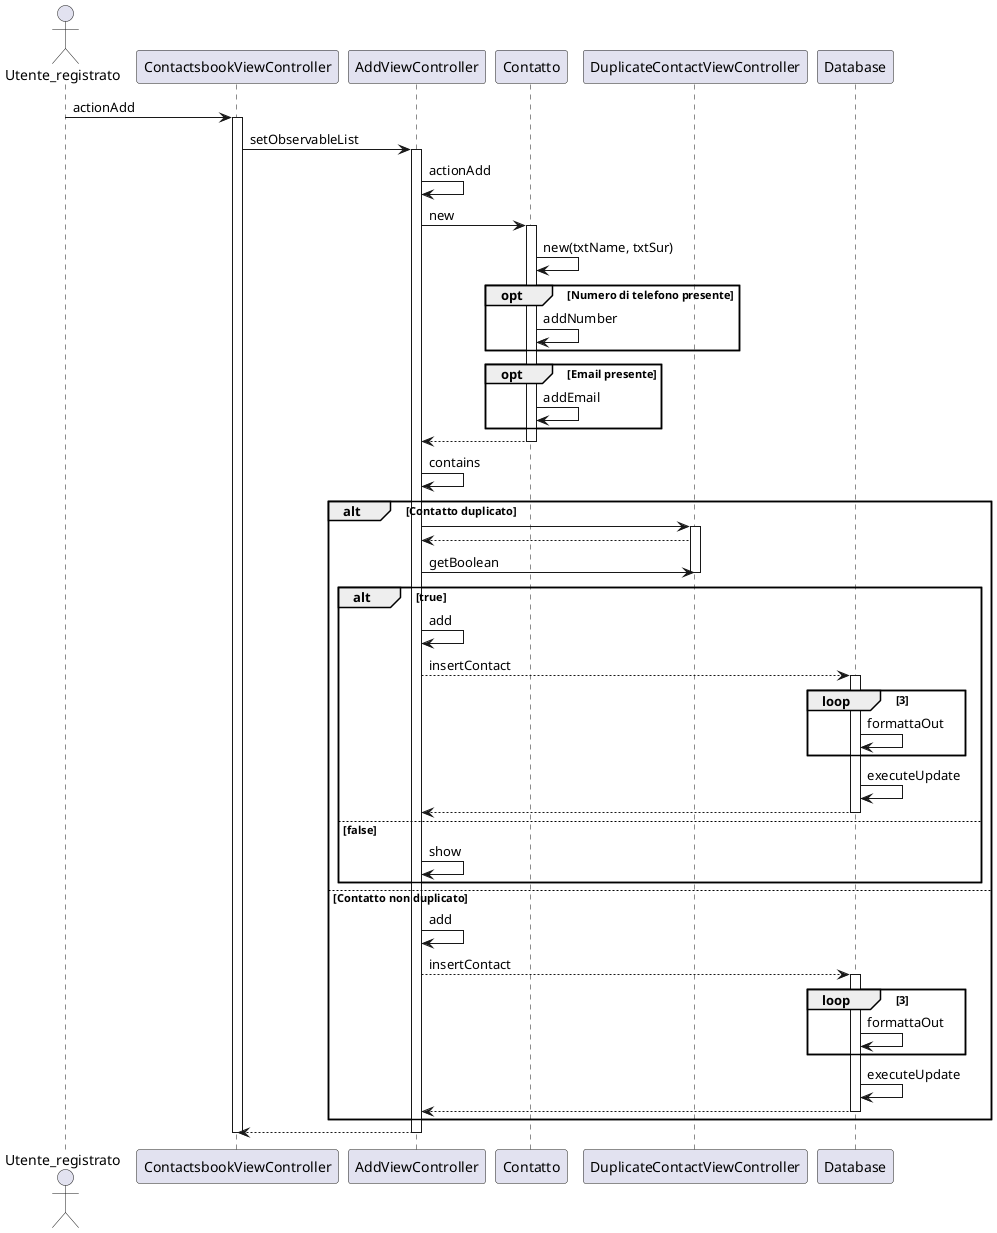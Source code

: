 @startuml
actor Utente_registrato
participant ContactsbookViewController
participant AddViewController
participant "Contatto" as Contact
participant DuplicateContactViewController
participant Database

Utente_registrato -> ContactsbookViewController: actionAdd
activate ContactsbookViewController
ContactsbookViewController->AddViewController: setObservableList
activate AddViewController
AddViewController -> AddViewController: actionAdd
AddViewController -> Contact: new
activate Contact
Contact->Contact: new(txtName, txtSur)
opt Numero di telefono presente
    Contact -> Contact: addNumber
end
opt Email presente
    Contact -> Contact: addEmail
end
Contact --> AddViewController
deactivate Contact
AddViewController->AddViewController: contains

alt Contatto duplicato
    AddViewController -> DuplicateContactViewController
    activate DuplicateContactViewController
    DuplicateContactViewController-->AddViewController
    AddViewController->DuplicateContactViewController: getBoolean
    deactivate DuplicateContactViewController 
        alt true
            AddViewController->AddViewController:add
            AddViewController-->Database: insertContact
            activate Database
            loop 3
             Database -> Database: formattaOut
            end 
            Database -> Database: executeUpdate
            Database --> AddViewController
            deactivate Database
        else false
            AddViewController->AddViewController:show
        end
else Contatto non duplicato
AddViewController->AddViewController: add
AddViewController-->Database: insertContact
activate Database
            loop 3
             Database -> Database: formattaOut
            end 
            Database -> Database: executeUpdate
            Database --> AddViewController
            deactivate Database
end
deactivate Contact
AddViewController-->ContactsbookViewController
deactivate AddViewController
deactivate ContactsbookViewController
@enduml 